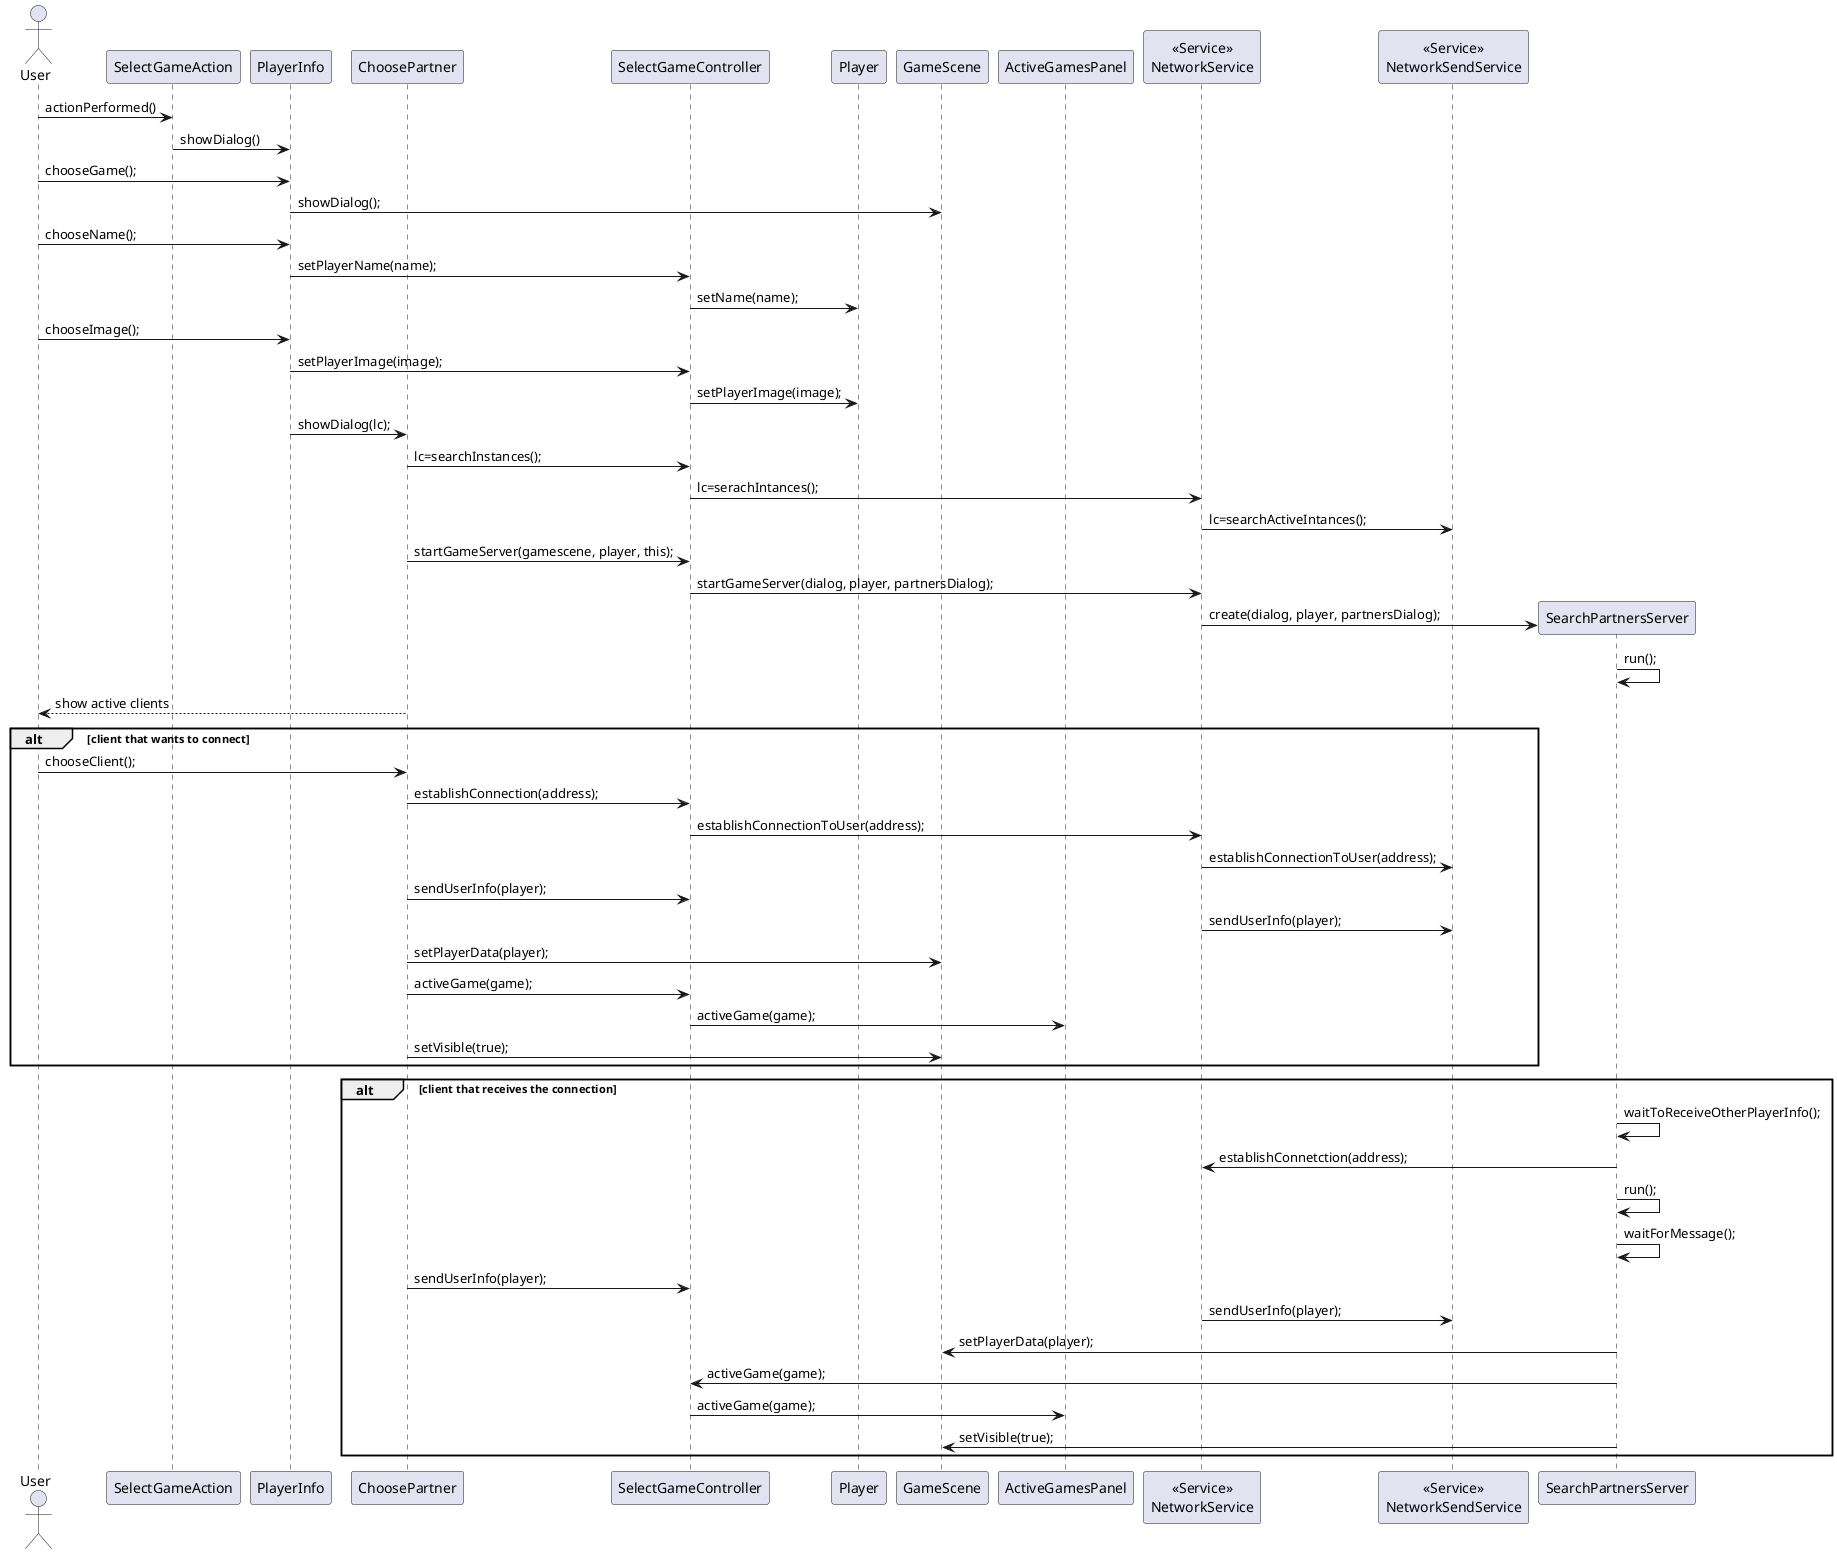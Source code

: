 @startuml doc-files/select_game_and_partner_ipc_07_01.png
 actor User
 participant "SelectGameAction" as sga
 participant "PlayerInfo" as playerInfo
 participant "ChoosePartner" as cp
 participant "SelectGameController" as sgc
 participant "Player" as player
 participant "GameScene" as scene
 participant "ActiveGamesPanel" as agp
 participant "<<Service>>\nNetworkService" as netw
 participant "<<Service>>\nNetworkSendService" as netws
 participant "SearchPartnersServer" as server

 User -> sga : actionPerformed()
 sga -> playerInfo : showDialog()
 User -> playerInfo : chooseGame();
 playerInfo -> scene : showDialog();
 User -> playerInfo : chooseName();
 playerInfo -> sgc : setPlayerName(name);
 sgc -> player : setName(name);
 User -> playerInfo : chooseImage();
 playerInfo -> sgc : setPlayerImage(image);
 sgc -> player : setPlayerImage(image);

 playerInfo -> cp : showDialog(lc);

 cp -> sgc : lc=searchInstances();
 sgc->netw : lc=serachIntances();
 netw -> netws : lc=searchActiveIntances();

 cp -> sgc : startGameServer(gamescene, player, this);
 sgc->netw : startGameServer(dialog, player, partnersDialog);
 create server
 netw -> server : create(dialog, player, partnersDialog);
 server->server : run();

 User <-- cp : show active clients

 alt client that wants to connect
 User -> cp : chooseClient();
 cp -> sgc : establishConnection(address);
 sgc -> netw : establishConnectionToUser(address);
 netw -> netws : establishConnectionToUser(address);

 cp->sgc : sendUserInfo(player);
 netw->netws : sendUserInfo(player);
 cp -> scene : setPlayerData(player);
 cp ->sgc : activeGame(game);
 sgc -> agp : activeGame(game);
 cp -> scene : setVisible(true);

 end alt

 alt client that receives the connection
 server->server : waitToReceiveOtherPlayerInfo();
 server->netw : establishConnetction(address);
 server->server : run();
 server->server : waitForMessage();
 cp->sgc : sendUserInfo(player);
 netw->netws : sendUserInfo(player);
 server -> scene : setPlayerData(player);
 server ->sgc : activeGame(game);
 sgc -> agp : activeGame(game);
 server -> scene : setVisible(true);

 end alt

@enduml